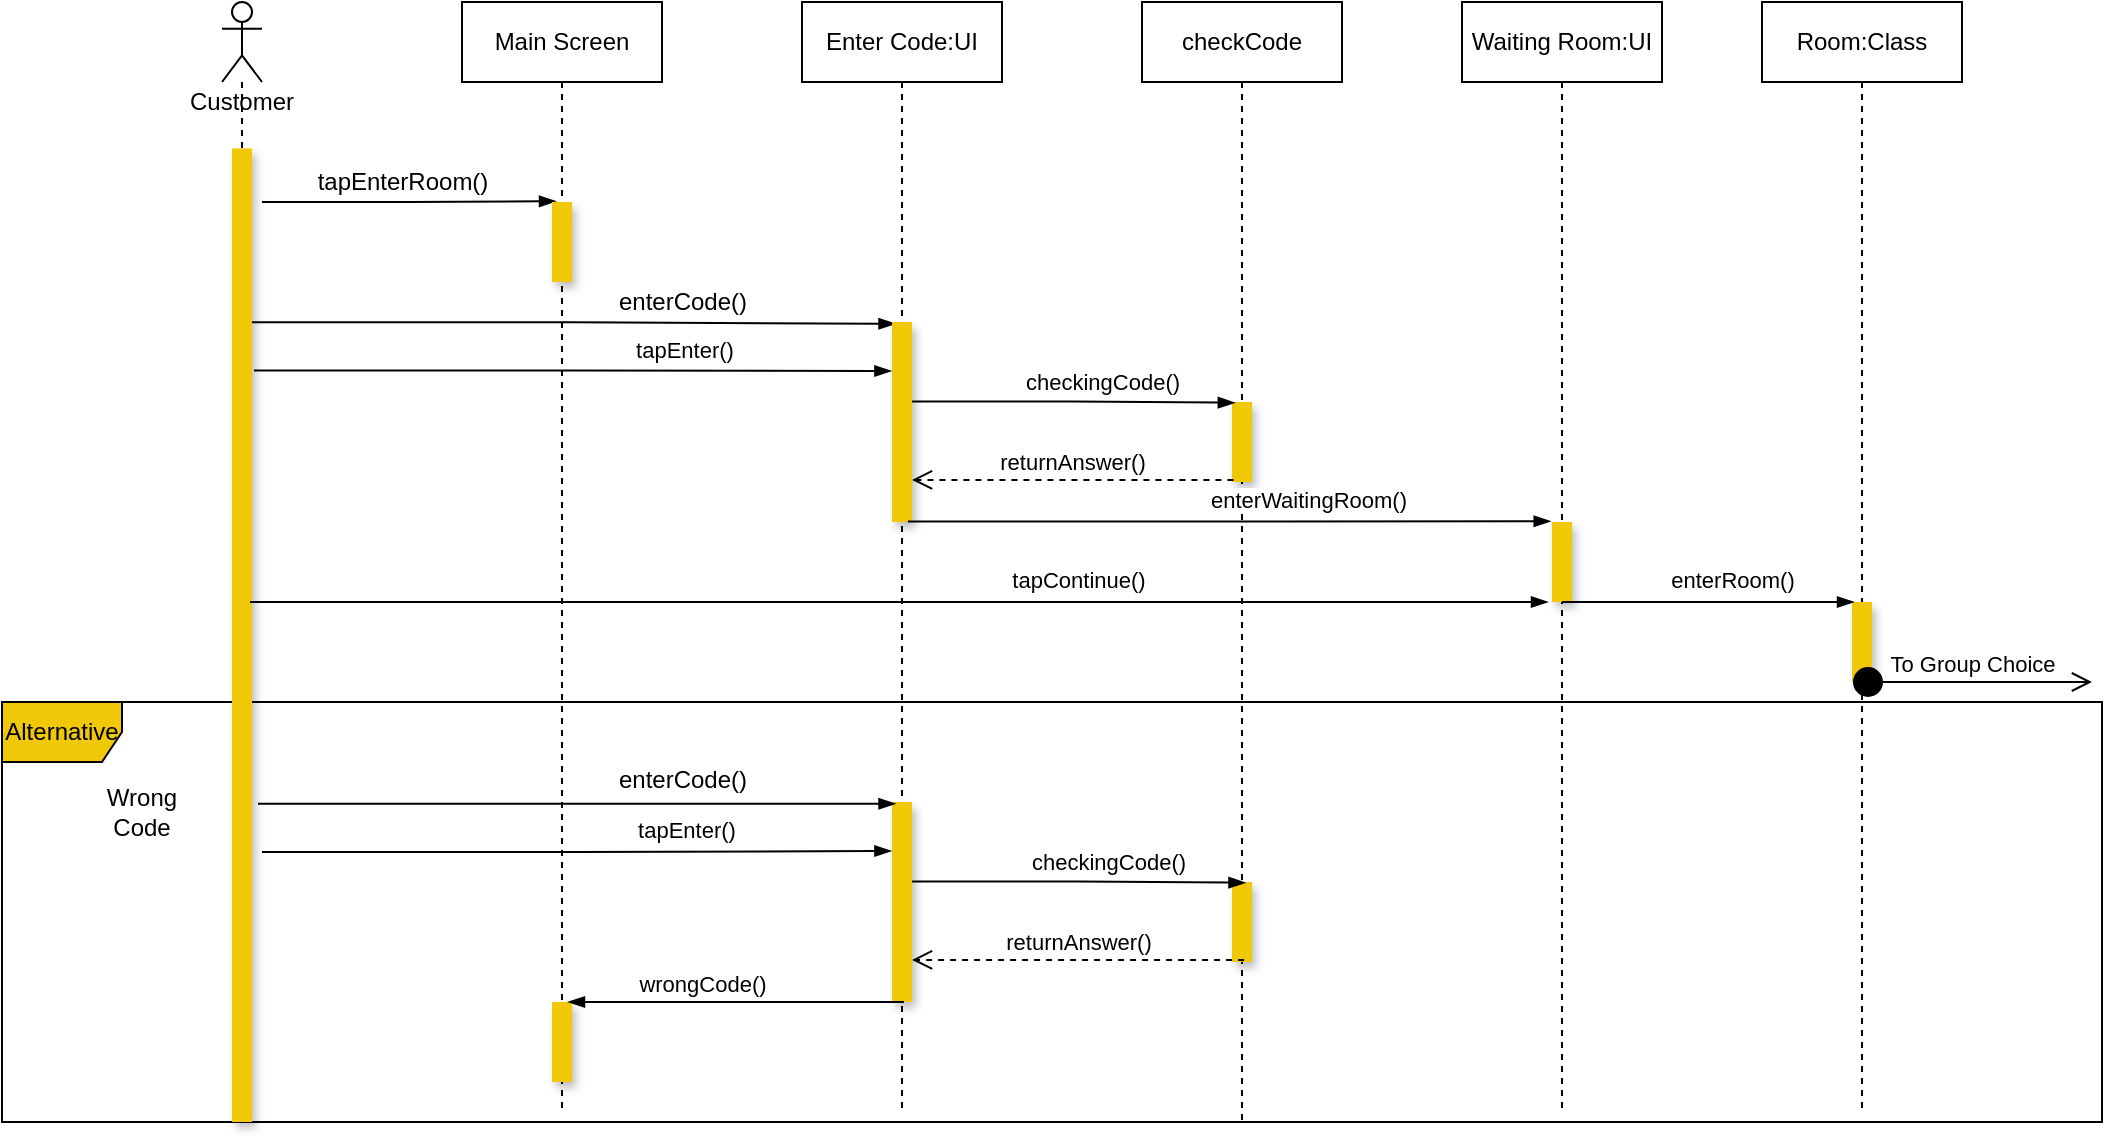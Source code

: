 <mxfile version="17.5.0" type="device"><diagram id="nGH1iRxEBhMRE1kEigb5" name="Page-1"><mxGraphModel dx="2066" dy="1140" grid="0" gridSize="10" guides="1" tooltips="1" connect="1" arrows="1" fold="1" page="0" pageScale="1" pageWidth="1169" pageHeight="827" math="0" shadow="0"><root><mxCell id="0"/><mxCell id="1" parent="0"/><mxCell id="hFrDaT6Oswb1ZhSX_4Bn-2" value="" style="edgeStyle=elbowEdgeStyle;fontSize=12;html=1;endArrow=blockThin;endFill=1;rounded=0;entryX=0.2;entryY=-0.009;entryDx=0;entryDy=0;entryPerimeter=0;" parent="1" target="hFrDaT6Oswb1ZhSX_4Bn-11" edge="1"><mxGeometry width="160" relative="1" as="geometry"><mxPoint x="130" y="140" as="sourcePoint"/><mxPoint x="281" y="152.8" as="targetPoint"/></mxGeometry></mxCell><mxCell id="hFrDaT6Oswb1ZhSX_4Bn-4" value="" style="edgeStyle=elbowEdgeStyle;fontSize=12;html=1;endArrow=blockThin;endFill=1;rounded=0;exitX=0.75;exitY=0.286;exitDx=0;exitDy=0;exitPerimeter=0;entryX=0.176;entryY=0.009;entryDx=0;entryDy=0;entryPerimeter=0;" parent="1" source="hFrDaT6Oswb1ZhSX_4Bn-9" target="hFrDaT6Oswb1ZhSX_4Bn-14" edge="1"><mxGeometry width="160" relative="1" as="geometry"><mxPoint x="110" y="200" as="sourcePoint"/><mxPoint x="430" y="200" as="targetPoint"/></mxGeometry></mxCell><mxCell id="hFrDaT6Oswb1ZhSX_4Bn-5" value="enterCode()" style="text;html=1;align=center;verticalAlign=middle;resizable=0;points=[];autosize=1;strokeColor=none;fillColor=none;" parent="1" vertex="1"><mxGeometry x="300" y="180" width="80" height="20" as="geometry"/></mxCell><mxCell id="hFrDaT6Oswb1ZhSX_4Bn-7" value="checkCode" style="shape=umlLifeline;perimeter=lifelinePerimeter;whiteSpace=wrap;html=1;container=1;collapsible=0;recursiveResize=0;outlineConnect=0;rounded=0;shadow=0;sketch=0;strokeColor=default;gradientColor=none;" parent="1" vertex="1"><mxGeometry x="570" y="40" width="100" height="560" as="geometry"/></mxCell><mxCell id="hFrDaT6Oswb1ZhSX_4Bn-17" value="" style="html=1;points=[];perimeter=orthogonalPerimeter;rounded=0;shadow=1;sketch=0;strokeColor=none;fillColor=#F0C808;gradientColor=none;" parent="hFrDaT6Oswb1ZhSX_4Bn-7" vertex="1"><mxGeometry x="45" y="200" width="10" height="40" as="geometry"/></mxCell><mxCell id="hFrDaT6Oswb1ZhSX_4Bn-48" value="" style="html=1;points=[];perimeter=orthogonalPerimeter;rounded=0;shadow=1;sketch=0;strokeColor=none;fillColor=#F0C808;gradientColor=none;" parent="hFrDaT6Oswb1ZhSX_4Bn-7" vertex="1"><mxGeometry x="45" y="440" width="10" height="40" as="geometry"/></mxCell><mxCell id="hFrDaT6Oswb1ZhSX_4Bn-31" value="Alternative" style="shape=umlFrame;whiteSpace=wrap;html=1;rounded=0;shadow=0;sketch=0;strokeColor=default;fillColor=#F0C808;gradientColor=none;" parent="hFrDaT6Oswb1ZhSX_4Bn-7" vertex="1"><mxGeometry x="-570" y="350" width="1050" height="210" as="geometry"/></mxCell><mxCell id="hFrDaT6Oswb1ZhSX_4Bn-8" value="Main Screen" style="shape=umlLifeline;perimeter=lifelinePerimeter;whiteSpace=wrap;html=1;container=1;collapsible=0;recursiveResize=0;outlineConnect=0;rounded=0;shadow=0;sketch=0;strokeColor=default;gradientColor=none;" parent="1" vertex="1"><mxGeometry x="230" y="40" width="100" height="555" as="geometry"/></mxCell><mxCell id="hFrDaT6Oswb1ZhSX_4Bn-11" value="" style="html=1;points=[];perimeter=orthogonalPerimeter;rounded=0;shadow=1;sketch=0;strokeColor=none;fillColor=#F0C808;gradientColor=none;" parent="hFrDaT6Oswb1ZhSX_4Bn-8" vertex="1"><mxGeometry x="45" y="100" width="10" height="40" as="geometry"/></mxCell><mxCell id="hFrDaT6Oswb1ZhSX_4Bn-49" value="" style="html=1;points=[];perimeter=orthogonalPerimeter;rounded=0;shadow=1;sketch=0;strokeColor=none;fillColor=#F0C808;gradientColor=none;" parent="hFrDaT6Oswb1ZhSX_4Bn-8" vertex="1"><mxGeometry x="45" y="500" width="10" height="40" as="geometry"/></mxCell><mxCell id="hFrDaT6Oswb1ZhSX_4Bn-9" value="Customer" style="shape=umlLifeline;participant=umlActor;perimeter=lifelinePerimeter;whiteSpace=wrap;html=1;container=1;collapsible=0;recursiveResize=0;verticalAlign=top;spacingTop=36;outlineConnect=0;rounded=0;shadow=0;sketch=0;strokeColor=default;gradientColor=none;" parent="1" vertex="1"><mxGeometry x="110" y="40" width="20" height="560" as="geometry"/></mxCell><mxCell id="hFrDaT6Oswb1ZhSX_4Bn-10" value="" style="html=1;points=[];perimeter=orthogonalPerimeter;rounded=0;shadow=1;sketch=0;strokeColor=none;gradientColor=none;fillColor=#F0C808;" parent="hFrDaT6Oswb1ZhSX_4Bn-9" vertex="1"><mxGeometry x="5" y="73.2" width="10" height="486.8" as="geometry"/></mxCell><mxCell id="hFrDaT6Oswb1ZhSX_4Bn-32" value="Wrong Code" style="text;html=1;strokeColor=none;fillColor=none;align=center;verticalAlign=middle;whiteSpace=wrap;rounded=0;shadow=0;sketch=0;" parent="hFrDaT6Oswb1ZhSX_4Bn-9" vertex="1"><mxGeometry x="-70" y="390" width="60" height="30" as="geometry"/></mxCell><mxCell id="hFrDaT6Oswb1ZhSX_4Bn-12" value="tapEnterRoom()" style="text;html=1;align=center;verticalAlign=middle;resizable=0;points=[];autosize=1;strokeColor=none;fillColor=none;" parent="1" vertex="1"><mxGeometry x="150" y="120" width="100" height="20" as="geometry"/></mxCell><mxCell id="hFrDaT6Oswb1ZhSX_4Bn-13" value="Enter Code:UI" style="shape=umlLifeline;perimeter=lifelinePerimeter;whiteSpace=wrap;html=1;container=1;collapsible=0;recursiveResize=0;outlineConnect=0;rounded=0;shadow=0;sketch=0;strokeColor=default;gradientColor=none;" parent="1" vertex="1"><mxGeometry x="400" y="40" width="100" height="555" as="geometry"/></mxCell><mxCell id="hFrDaT6Oswb1ZhSX_4Bn-14" value="" style="html=1;points=[];perimeter=orthogonalPerimeter;rounded=0;shadow=1;sketch=0;strokeColor=none;fillColor=#F0C808;gradientColor=none;" parent="hFrDaT6Oswb1ZhSX_4Bn-13" vertex="1"><mxGeometry x="45" y="160" width="10" height="100" as="geometry"/></mxCell><mxCell id="hFrDaT6Oswb1ZhSX_4Bn-40" value="" style="html=1;points=[];perimeter=orthogonalPerimeter;rounded=0;shadow=1;sketch=0;strokeColor=none;fillColor=#F0C808;gradientColor=none;" parent="hFrDaT6Oswb1ZhSX_4Bn-13" vertex="1"><mxGeometry x="45" y="400" width="10" height="100" as="geometry"/></mxCell><mxCell id="hFrDaT6Oswb1ZhSX_4Bn-15" value="" style="edgeStyle=elbowEdgeStyle;fontSize=12;html=1;endArrow=blockThin;endFill=1;rounded=0;entryX=-0.031;entryY=0.245;entryDx=0;entryDy=0;entryPerimeter=0;exitX=1.1;exitY=0.228;exitDx=0;exitDy=0;exitPerimeter=0;" parent="1" source="hFrDaT6Oswb1ZhSX_4Bn-10" target="hFrDaT6Oswb1ZhSX_4Bn-14" edge="1"><mxGeometry width="160" relative="1" as="geometry"><mxPoint x="130" y="225" as="sourcePoint"/><mxPoint x="456.76" y="210.36" as="targetPoint"/></mxGeometry></mxCell><mxCell id="hFrDaT6Oswb1ZhSX_4Bn-16" value="tapEnter()" style="edgeLabel;html=1;align=center;verticalAlign=middle;resizable=0;points=[];" parent="hFrDaT6Oswb1ZhSX_4Bn-15" vertex="1" connectable="0"><mxGeometry x="0.309" y="1" relative="1" as="geometry"><mxPoint x="6" y="-10" as="offset"/></mxGeometry></mxCell><mxCell id="hFrDaT6Oswb1ZhSX_4Bn-18" value="" style="edgeStyle=elbowEdgeStyle;fontSize=12;html=1;endArrow=blockThin;endFill=1;rounded=0;entryX=0.141;entryY=0.009;entryDx=0;entryDy=0;entryPerimeter=0;exitX=1.003;exitY=0.397;exitDx=0;exitDy=0;exitPerimeter=0;" parent="1" source="hFrDaT6Oswb1ZhSX_4Bn-14" target="hFrDaT6Oswb1ZhSX_4Bn-17" edge="1"><mxGeometry width="160" relative="1" as="geometry"><mxPoint x="460" y="240" as="sourcePoint"/><mxPoint x="610" y="238" as="targetPoint"/></mxGeometry></mxCell><mxCell id="hFrDaT6Oswb1ZhSX_4Bn-19" value="checkingCode()" style="edgeLabel;html=1;align=center;verticalAlign=middle;resizable=0;points=[];" parent="hFrDaT6Oswb1ZhSX_4Bn-18" vertex="1" connectable="0"><mxGeometry x="0.309" y="1" relative="1" as="geometry"><mxPoint x="-11" y="-10" as="offset"/></mxGeometry></mxCell><mxCell id="hFrDaT6Oswb1ZhSX_4Bn-20" value="returnAnswer()" style="html=1;verticalAlign=bottom;endArrow=open;dashed=1;endSize=8;rounded=0;exitX=0.072;exitY=0.974;exitDx=0;exitDy=0;exitPerimeter=0;" parent="1" source="hFrDaT6Oswb1ZhSX_4Bn-17" target="hFrDaT6Oswb1ZhSX_4Bn-14" edge="1"><mxGeometry relative="1" as="geometry"><mxPoint x="580" y="290" as="sourcePoint"/><mxPoint x="500" y="290" as="targetPoint"/></mxGeometry></mxCell><mxCell id="hFrDaT6Oswb1ZhSX_4Bn-21" value="Waiting Room:UI" style="shape=umlLifeline;perimeter=lifelinePerimeter;whiteSpace=wrap;html=1;container=1;collapsible=0;recursiveResize=0;outlineConnect=0;rounded=0;shadow=0;sketch=0;strokeColor=default;gradientColor=none;" parent="1" vertex="1"><mxGeometry x="730" y="40" width="100" height="555" as="geometry"/></mxCell><mxCell id="hFrDaT6Oswb1ZhSX_4Bn-22" value="" style="html=1;points=[];perimeter=orthogonalPerimeter;rounded=0;shadow=1;sketch=0;strokeColor=none;fillColor=#F0C808;gradientColor=none;" parent="hFrDaT6Oswb1ZhSX_4Bn-21" vertex="1"><mxGeometry x="45" y="260" width="10" height="40" as="geometry"/></mxCell><mxCell id="hFrDaT6Oswb1ZhSX_4Bn-23" value="" style="edgeStyle=elbowEdgeStyle;fontSize=12;html=1;endArrow=blockThin;endFill=1;rounded=0;entryX=-0.066;entryY=-0.009;entryDx=0;entryDy=0;entryPerimeter=0;exitX=0.797;exitY=0.997;exitDx=0;exitDy=0;exitPerimeter=0;" parent="1" source="hFrDaT6Oswb1ZhSX_4Bn-14" target="hFrDaT6Oswb1ZhSX_4Bn-22" edge="1"><mxGeometry width="160" relative="1" as="geometry"><mxPoint x="465.03" y="249.7" as="sourcePoint"/><mxPoint x="626.41" y="250.36" as="targetPoint"/></mxGeometry></mxCell><mxCell id="hFrDaT6Oswb1ZhSX_4Bn-24" value="enterWaitingRoom()" style="edgeLabel;html=1;align=center;verticalAlign=middle;resizable=0;points=[];" parent="hFrDaT6Oswb1ZhSX_4Bn-23" vertex="1" connectable="0"><mxGeometry x="0.309" y="1" relative="1" as="geometry"><mxPoint x="-11" y="-10" as="offset"/></mxGeometry></mxCell><mxCell id="hFrDaT6Oswb1ZhSX_4Bn-25" value="" style="edgeStyle=elbowEdgeStyle;fontSize=12;html=1;endArrow=blockThin;endFill=1;rounded=0;entryX=-0.2;entryY=1;entryDx=0;entryDy=0;entryPerimeter=0;exitX=0.9;exitY=0.466;exitDx=0;exitDy=0;exitPerimeter=0;" parent="1" source="hFrDaT6Oswb1ZhSX_4Bn-10" target="hFrDaT6Oswb1ZhSX_4Bn-22" edge="1"><mxGeometry width="160" relative="1" as="geometry"><mxPoint x="130" y="340" as="sourcePoint"/><mxPoint x="784.34" y="309.64" as="targetPoint"/></mxGeometry></mxCell><mxCell id="hFrDaT6Oswb1ZhSX_4Bn-26" value="tapContinue()" style="edgeLabel;html=1;align=center;verticalAlign=middle;resizable=0;points=[];" parent="hFrDaT6Oswb1ZhSX_4Bn-25" vertex="1" connectable="0"><mxGeometry x="0.309" y="1" relative="1" as="geometry"><mxPoint x="-11" y="-10" as="offset"/></mxGeometry></mxCell><mxCell id="hFrDaT6Oswb1ZhSX_4Bn-27" value="Room:Class" style="shape=umlLifeline;perimeter=lifelinePerimeter;whiteSpace=wrap;html=1;container=1;collapsible=0;recursiveResize=0;outlineConnect=0;rounded=0;shadow=0;sketch=0;strokeColor=default;gradientColor=none;" parent="1" vertex="1"><mxGeometry x="880" y="40" width="100" height="555" as="geometry"/></mxCell><mxCell id="hFrDaT6Oswb1ZhSX_4Bn-28" value="" style="html=1;points=[];perimeter=orthogonalPerimeter;rounded=0;shadow=1;sketch=0;strokeColor=none;fillColor=#F0C808;gradientColor=none;" parent="hFrDaT6Oswb1ZhSX_4Bn-27" vertex="1"><mxGeometry x="45" y="300" width="10" height="40" as="geometry"/></mxCell><mxCell id="WHAknwZfYUfg1AYt9ADG-35" value="To Group Choice" style="html=1;verticalAlign=bottom;startArrow=circle;startFill=1;endArrow=open;startSize=6;endSize=8;rounded=0;" parent="hFrDaT6Oswb1ZhSX_4Bn-27" edge="1"><mxGeometry width="80" relative="1" as="geometry"><mxPoint x="45" y="340" as="sourcePoint"/><mxPoint x="165" y="340" as="targetPoint"/><Array as="points"><mxPoint x="105" y="340"/></Array><mxPoint as="offset"/></mxGeometry></mxCell><mxCell id="hFrDaT6Oswb1ZhSX_4Bn-29" value="" style="edgeStyle=elbowEdgeStyle;fontSize=12;html=1;endArrow=blockThin;endFill=1;rounded=0;entryX=0.1;entryY=0;entryDx=0;entryDy=0;entryPerimeter=0;exitX=0.5;exitY=1;exitDx=0;exitDy=0;exitPerimeter=0;" parent="1" source="hFrDaT6Oswb1ZhSX_4Bn-22" target="hFrDaT6Oswb1ZhSX_4Bn-28" edge="1"><mxGeometry width="160" relative="1" as="geometry"><mxPoint x="790" y="340" as="sourcePoint"/><mxPoint x="784.34" y="309.64" as="targetPoint"/></mxGeometry></mxCell><mxCell id="hFrDaT6Oswb1ZhSX_4Bn-30" value="enterRoom()" style="edgeLabel;html=1;align=center;verticalAlign=middle;resizable=0;points=[];" parent="hFrDaT6Oswb1ZhSX_4Bn-29" vertex="1" connectable="0"><mxGeometry x="0.309" y="1" relative="1" as="geometry"><mxPoint x="-11" y="-10" as="offset"/></mxGeometry></mxCell><mxCell id="hFrDaT6Oswb1ZhSX_4Bn-41" value="" style="edgeStyle=elbowEdgeStyle;fontSize=12;html=1;endArrow=blockThin;endFill=1;rounded=0;entryX=0.176;entryY=0.009;entryDx=0;entryDy=0;entryPerimeter=0;exitX=1.3;exitY=0.673;exitDx=0;exitDy=0;exitPerimeter=0;" parent="1" source="hFrDaT6Oswb1ZhSX_4Bn-10" target="hFrDaT6Oswb1ZhSX_4Bn-40" edge="1"><mxGeometry width="160" relative="1" as="geometry"><mxPoint x="130" y="441" as="sourcePoint"/><mxPoint x="435.31" y="440" as="targetPoint"/></mxGeometry></mxCell><mxCell id="hFrDaT6Oswb1ZhSX_4Bn-42" value="" style="edgeStyle=elbowEdgeStyle;fontSize=12;html=1;endArrow=blockThin;endFill=1;rounded=0;entryX=-0.031;entryY=0.245;entryDx=0;entryDy=0;entryPerimeter=0;" parent="1" target="hFrDaT6Oswb1ZhSX_4Bn-40" edge="1"><mxGeometry width="160" relative="1" as="geometry"><mxPoint x="130" y="465" as="sourcePoint"/><mxPoint x="462.07" y="450.36" as="targetPoint"/></mxGeometry></mxCell><mxCell id="hFrDaT6Oswb1ZhSX_4Bn-43" value="tapEnter()" style="edgeLabel;html=1;align=center;verticalAlign=middle;resizable=0;points=[];" parent="hFrDaT6Oswb1ZhSX_4Bn-42" vertex="1" connectable="0"><mxGeometry x="0.309" y="1" relative="1" as="geometry"><mxPoint x="6" y="-10" as="offset"/></mxGeometry></mxCell><mxCell id="hFrDaT6Oswb1ZhSX_4Bn-44" value="" style="edgeStyle=elbowEdgeStyle;fontSize=12;html=1;endArrow=blockThin;endFill=1;rounded=0;entryX=0.141;entryY=0.009;entryDx=0;entryDy=0;entryPerimeter=0;exitX=1.003;exitY=0.397;exitDx=0;exitDy=0;exitPerimeter=0;" parent="1" source="hFrDaT6Oswb1ZhSX_4Bn-40" edge="1"><mxGeometry width="160" relative="1" as="geometry"><mxPoint x="465.31" y="480" as="sourcePoint"/><mxPoint x="621.72" y="480.36" as="targetPoint"/></mxGeometry></mxCell><mxCell id="hFrDaT6Oswb1ZhSX_4Bn-45" value="checkingCode()" style="edgeLabel;html=1;align=center;verticalAlign=middle;resizable=0;points=[];" parent="hFrDaT6Oswb1ZhSX_4Bn-44" vertex="1" connectable="0"><mxGeometry x="0.309" y="1" relative="1" as="geometry"><mxPoint x="-11" y="-10" as="offset"/></mxGeometry></mxCell><mxCell id="hFrDaT6Oswb1ZhSX_4Bn-46" value="returnAnswer()" style="html=1;verticalAlign=bottom;endArrow=open;dashed=1;endSize=8;rounded=0;exitX=0.072;exitY=0.974;exitDx=0;exitDy=0;exitPerimeter=0;" parent="1" target="hFrDaT6Oswb1ZhSX_4Bn-40" edge="1"><mxGeometry relative="1" as="geometry"><mxPoint x="621.03" y="518.96" as="sourcePoint"/><mxPoint x="505.31" y="530" as="targetPoint"/></mxGeometry></mxCell><mxCell id="hFrDaT6Oswb1ZhSX_4Bn-47" value="enterCode()" style="text;html=1;align=center;verticalAlign=middle;resizable=0;points=[];autosize=1;strokeColor=none;fillColor=none;" parent="1" vertex="1"><mxGeometry x="300" y="419" width="80" height="20" as="geometry"/></mxCell><mxCell id="hFrDaT6Oswb1ZhSX_4Bn-50" value="" style="edgeStyle=elbowEdgeStyle;fontSize=12;html=1;endArrow=blockThin;endFill=1;rounded=0;entryX=0.8;entryY=0;entryDx=0;entryDy=0;entryPerimeter=0;exitX=0.6;exitY=1;exitDx=0;exitDy=0;exitPerimeter=0;" parent="1" source="hFrDaT6Oswb1ZhSX_4Bn-40" target="hFrDaT6Oswb1ZhSX_4Bn-49" edge="1"><mxGeometry width="160" relative="1" as="geometry"><mxPoint x="465.03" y="489.7" as="sourcePoint"/><mxPoint x="631.72" y="490.36" as="targetPoint"/></mxGeometry></mxCell><mxCell id="hFrDaT6Oswb1ZhSX_4Bn-51" value="wrongCode()" style="edgeLabel;html=1;align=center;verticalAlign=middle;resizable=0;points=[];" parent="hFrDaT6Oswb1ZhSX_4Bn-50" vertex="1" connectable="0"><mxGeometry x="0.309" y="1" relative="1" as="geometry"><mxPoint x="9" y="-10" as="offset"/></mxGeometry></mxCell></root></mxGraphModel></diagram></mxfile>